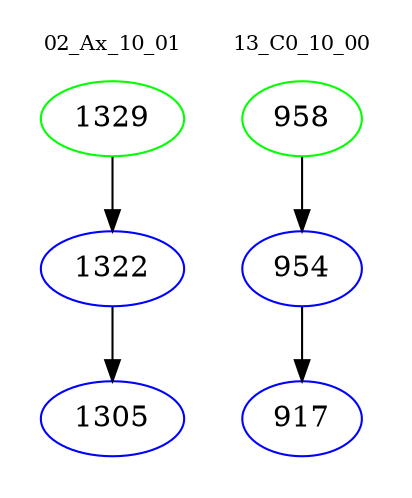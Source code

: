 digraph{
subgraph cluster_0 {
color = white
label = "02_Ax_10_01";
fontsize=10;
T0_1329 [label="1329", color="green"]
T0_1329 -> T0_1322 [color="black"]
T0_1322 [label="1322", color="blue"]
T0_1322 -> T0_1305 [color="black"]
T0_1305 [label="1305", color="blue"]
}
subgraph cluster_1 {
color = white
label = "13_C0_10_00";
fontsize=10;
T1_958 [label="958", color="green"]
T1_958 -> T1_954 [color="black"]
T1_954 [label="954", color="blue"]
T1_954 -> T1_917 [color="black"]
T1_917 [label="917", color="blue"]
}
}
